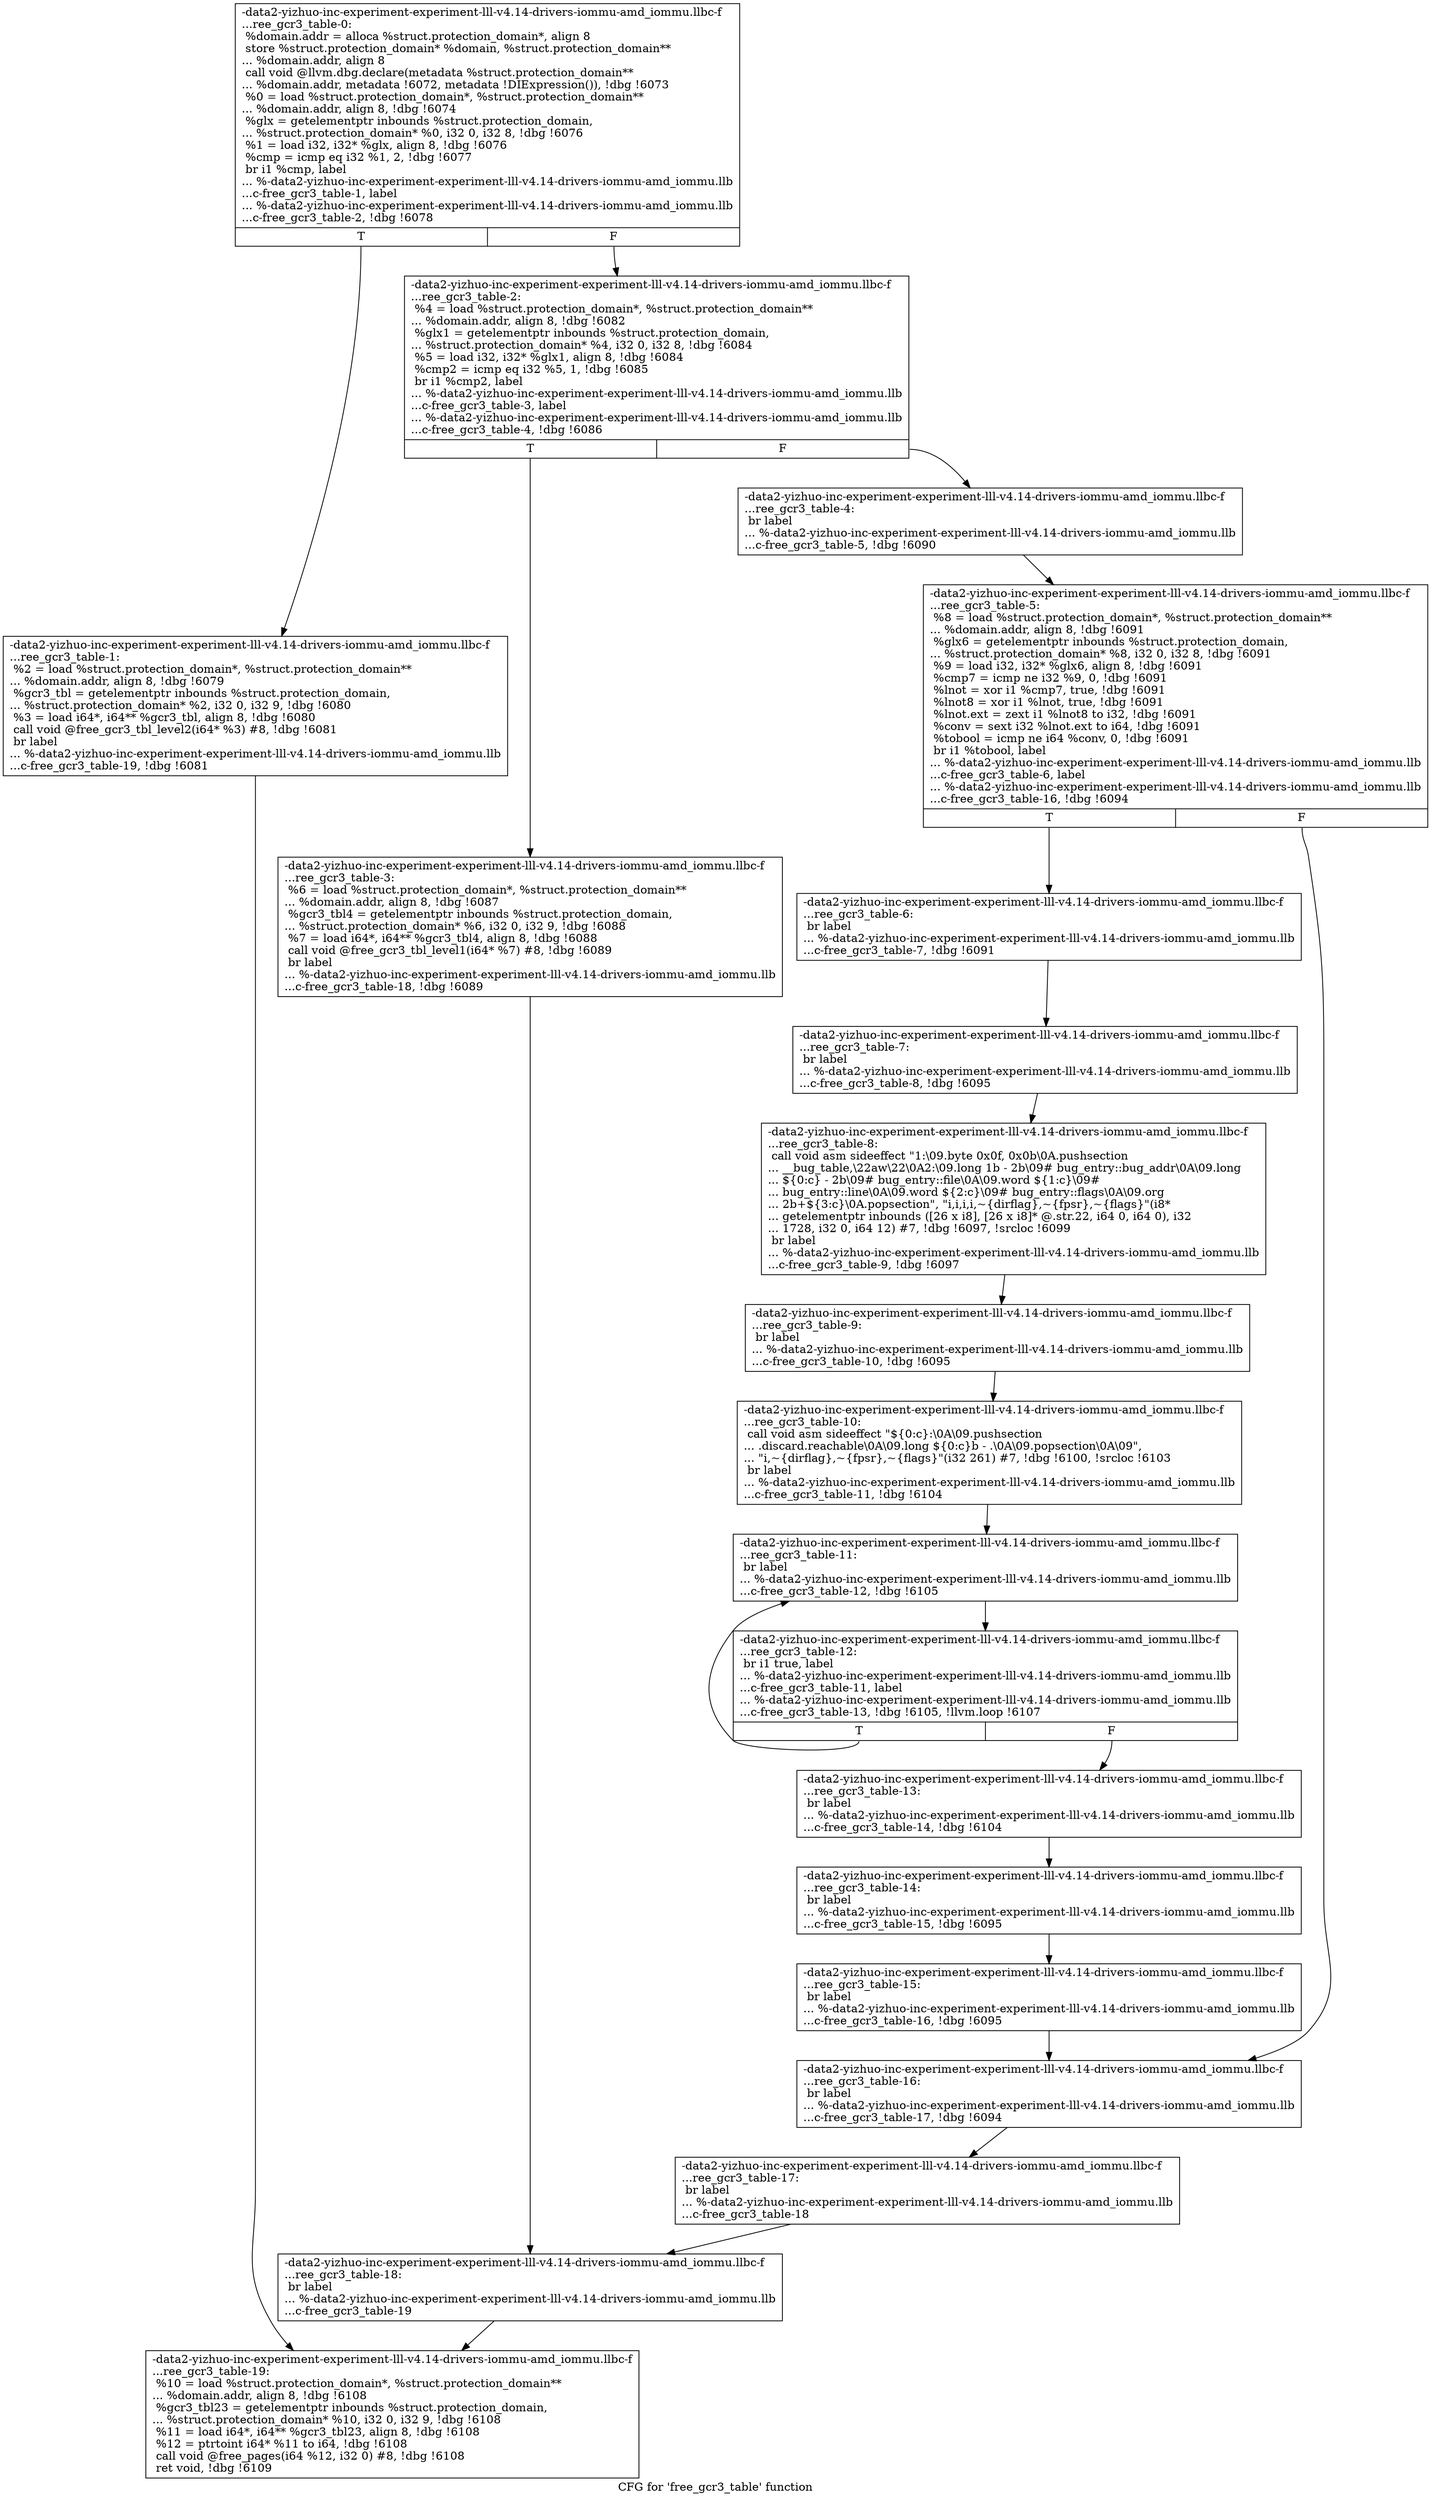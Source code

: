 digraph "CFG for 'free_gcr3_table' function" {
	label="CFG for 'free_gcr3_table' function";

	Node0x561b947a33c0 [shape=record,label="{-data2-yizhuo-inc-experiment-experiment-lll-v4.14-drivers-iommu-amd_iommu.llbc-f\l...ree_gcr3_table-0:\l  %domain.addr = alloca %struct.protection_domain*, align 8\l  store %struct.protection_domain* %domain, %struct.protection_domain**\l... %domain.addr, align 8\l  call void @llvm.dbg.declare(metadata %struct.protection_domain**\l... %domain.addr, metadata !6072, metadata !DIExpression()), !dbg !6073\l  %0 = load %struct.protection_domain*, %struct.protection_domain**\l... %domain.addr, align 8, !dbg !6074\l  %glx = getelementptr inbounds %struct.protection_domain,\l... %struct.protection_domain* %0, i32 0, i32 8, !dbg !6076\l  %1 = load i32, i32* %glx, align 8, !dbg !6076\l  %cmp = icmp eq i32 %1, 2, !dbg !6077\l  br i1 %cmp, label\l... %-data2-yizhuo-inc-experiment-experiment-lll-v4.14-drivers-iommu-amd_iommu.llb\l...c-free_gcr3_table-1, label\l... %-data2-yizhuo-inc-experiment-experiment-lll-v4.14-drivers-iommu-amd_iommu.llb\l...c-free_gcr3_table-2, !dbg !6078\l|{<s0>T|<s1>F}}"];
	Node0x561b947a33c0:s0 -> Node0x561b947a63d0;
	Node0x561b947a33c0:s1 -> Node0x561b947a6420;
	Node0x561b947a63d0 [shape=record,label="{-data2-yizhuo-inc-experiment-experiment-lll-v4.14-drivers-iommu-amd_iommu.llbc-f\l...ree_gcr3_table-1: \l  %2 = load %struct.protection_domain*, %struct.protection_domain**\l... %domain.addr, align 8, !dbg !6079\l  %gcr3_tbl = getelementptr inbounds %struct.protection_domain,\l... %struct.protection_domain* %2, i32 0, i32 9, !dbg !6080\l  %3 = load i64*, i64** %gcr3_tbl, align 8, !dbg !6080\l  call void @free_gcr3_tbl_level2(i64* %3) #8, !dbg !6081\l  br label\l... %-data2-yizhuo-inc-experiment-experiment-lll-v4.14-drivers-iommu-amd_iommu.llb\l...c-free_gcr3_table-19, !dbg !6081\l}"];
	Node0x561b947a63d0 -> Node0x561b947a6970;
	Node0x561b947a6420 [shape=record,label="{-data2-yizhuo-inc-experiment-experiment-lll-v4.14-drivers-iommu-amd_iommu.llbc-f\l...ree_gcr3_table-2: \l  %4 = load %struct.protection_domain*, %struct.protection_domain**\l... %domain.addr, align 8, !dbg !6082\l  %glx1 = getelementptr inbounds %struct.protection_domain,\l... %struct.protection_domain* %4, i32 0, i32 8, !dbg !6084\l  %5 = load i32, i32* %glx1, align 8, !dbg !6084\l  %cmp2 = icmp eq i32 %5, 1, !dbg !6085\l  br i1 %cmp2, label\l... %-data2-yizhuo-inc-experiment-experiment-lll-v4.14-drivers-iommu-amd_iommu.llb\l...c-free_gcr3_table-3, label\l... %-data2-yizhuo-inc-experiment-experiment-lll-v4.14-drivers-iommu-amd_iommu.llb\l...c-free_gcr3_table-4, !dbg !6086\l|{<s0>T|<s1>F}}"];
	Node0x561b947a6420:s0 -> Node0x561b947a6470;
	Node0x561b947a6420:s1 -> Node0x561b947a64c0;
	Node0x561b947a6470 [shape=record,label="{-data2-yizhuo-inc-experiment-experiment-lll-v4.14-drivers-iommu-amd_iommu.llbc-f\l...ree_gcr3_table-3: \l  %6 = load %struct.protection_domain*, %struct.protection_domain**\l... %domain.addr, align 8, !dbg !6087\l  %gcr3_tbl4 = getelementptr inbounds %struct.protection_domain,\l... %struct.protection_domain* %6, i32 0, i32 9, !dbg !6088\l  %7 = load i64*, i64** %gcr3_tbl4, align 8, !dbg !6088\l  call void @free_gcr3_tbl_level1(i64* %7) #8, !dbg !6089\l  br label\l... %-data2-yizhuo-inc-experiment-experiment-lll-v4.14-drivers-iommu-amd_iommu.llb\l...c-free_gcr3_table-18, !dbg !6089\l}"];
	Node0x561b947a6470 -> Node0x561b947a6920;
	Node0x561b947a64c0 [shape=record,label="{-data2-yizhuo-inc-experiment-experiment-lll-v4.14-drivers-iommu-amd_iommu.llbc-f\l...ree_gcr3_table-4: \l  br label\l... %-data2-yizhuo-inc-experiment-experiment-lll-v4.14-drivers-iommu-amd_iommu.llb\l...c-free_gcr3_table-5, !dbg !6090\l}"];
	Node0x561b947a64c0 -> Node0x561b947a6510;
	Node0x561b947a6510 [shape=record,label="{-data2-yizhuo-inc-experiment-experiment-lll-v4.14-drivers-iommu-amd_iommu.llbc-f\l...ree_gcr3_table-5: \l  %8 = load %struct.protection_domain*, %struct.protection_domain**\l... %domain.addr, align 8, !dbg !6091\l  %glx6 = getelementptr inbounds %struct.protection_domain,\l... %struct.protection_domain* %8, i32 0, i32 8, !dbg !6091\l  %9 = load i32, i32* %glx6, align 8, !dbg !6091\l  %cmp7 = icmp ne i32 %9, 0, !dbg !6091\l  %lnot = xor i1 %cmp7, true, !dbg !6091\l  %lnot8 = xor i1 %lnot, true, !dbg !6091\l  %lnot.ext = zext i1 %lnot8 to i32, !dbg !6091\l  %conv = sext i32 %lnot.ext to i64, !dbg !6091\l  %tobool = icmp ne i64 %conv, 0, !dbg !6091\l  br i1 %tobool, label\l... %-data2-yizhuo-inc-experiment-experiment-lll-v4.14-drivers-iommu-amd_iommu.llb\l...c-free_gcr3_table-6, label\l... %-data2-yizhuo-inc-experiment-experiment-lll-v4.14-drivers-iommu-amd_iommu.llb\l...c-free_gcr3_table-16, !dbg !6094\l|{<s0>T|<s1>F}}"];
	Node0x561b947a6510:s0 -> Node0x561b947a6560;
	Node0x561b947a6510:s1 -> Node0x561b947a6880;
	Node0x561b947a6560 [shape=record,label="{-data2-yizhuo-inc-experiment-experiment-lll-v4.14-drivers-iommu-amd_iommu.llbc-f\l...ree_gcr3_table-6: \l  br label\l... %-data2-yizhuo-inc-experiment-experiment-lll-v4.14-drivers-iommu-amd_iommu.llb\l...c-free_gcr3_table-7, !dbg !6091\l}"];
	Node0x561b947a6560 -> Node0x561b947a65b0;
	Node0x561b947a65b0 [shape=record,label="{-data2-yizhuo-inc-experiment-experiment-lll-v4.14-drivers-iommu-amd_iommu.llbc-f\l...ree_gcr3_table-7: \l  br label\l... %-data2-yizhuo-inc-experiment-experiment-lll-v4.14-drivers-iommu-amd_iommu.llb\l...c-free_gcr3_table-8, !dbg !6095\l}"];
	Node0x561b947a65b0 -> Node0x561b947a6600;
	Node0x561b947a6600 [shape=record,label="{-data2-yizhuo-inc-experiment-experiment-lll-v4.14-drivers-iommu-amd_iommu.llbc-f\l...ree_gcr3_table-8: \l  call void asm sideeffect \"1:\\09.byte 0x0f, 0x0b\\0A.pushsection\l... __bug_table,\\22aw\\22\\0A2:\\09.long 1b - 2b\\09# bug_entry::bug_addr\\0A\\09.long\l... $\{0:c\} - 2b\\09# bug_entry::file\\0A\\09.word $\{1:c\}\\09#\l... bug_entry::line\\0A\\09.word $\{2:c\}\\09# bug_entry::flags\\0A\\09.org\l... 2b+$\{3:c\}\\0A.popsection\", \"i,i,i,i,~\{dirflag\},~\{fpsr\},~\{flags\}\"(i8*\l... getelementptr inbounds ([26 x i8], [26 x i8]* @.str.22, i64 0, i64 0), i32\l... 1728, i32 0, i64 12) #7, !dbg !6097, !srcloc !6099\l  br label\l... %-data2-yizhuo-inc-experiment-experiment-lll-v4.14-drivers-iommu-amd_iommu.llb\l...c-free_gcr3_table-9, !dbg !6097\l}"];
	Node0x561b947a6600 -> Node0x561b947a6650;
	Node0x561b947a6650 [shape=record,label="{-data2-yizhuo-inc-experiment-experiment-lll-v4.14-drivers-iommu-amd_iommu.llbc-f\l...ree_gcr3_table-9: \l  br label\l... %-data2-yizhuo-inc-experiment-experiment-lll-v4.14-drivers-iommu-amd_iommu.llb\l...c-free_gcr3_table-10, !dbg !6095\l}"];
	Node0x561b947a6650 -> Node0x561b947a66a0;
	Node0x561b947a66a0 [shape=record,label="{-data2-yizhuo-inc-experiment-experiment-lll-v4.14-drivers-iommu-amd_iommu.llbc-f\l...ree_gcr3_table-10: \l  call void asm sideeffect \"$\{0:c\}:\\0A\\09.pushsection\l... .discard.reachable\\0A\\09.long $\{0:c\}b - .\\0A\\09.popsection\\0A\\09\",\l... \"i,~\{dirflag\},~\{fpsr\},~\{flags\}\"(i32 261) #7, !dbg !6100, !srcloc !6103\l  br label\l... %-data2-yizhuo-inc-experiment-experiment-lll-v4.14-drivers-iommu-amd_iommu.llb\l...c-free_gcr3_table-11, !dbg !6104\l}"];
	Node0x561b947a66a0 -> Node0x561b947a66f0;
	Node0x561b947a66f0 [shape=record,label="{-data2-yizhuo-inc-experiment-experiment-lll-v4.14-drivers-iommu-amd_iommu.llbc-f\l...ree_gcr3_table-11: \l  br label\l... %-data2-yizhuo-inc-experiment-experiment-lll-v4.14-drivers-iommu-amd_iommu.llb\l...c-free_gcr3_table-12, !dbg !6105\l}"];
	Node0x561b947a66f0 -> Node0x561b947a6740;
	Node0x561b947a6740 [shape=record,label="{-data2-yizhuo-inc-experiment-experiment-lll-v4.14-drivers-iommu-amd_iommu.llbc-f\l...ree_gcr3_table-12: \l  br i1 true, label\l... %-data2-yizhuo-inc-experiment-experiment-lll-v4.14-drivers-iommu-amd_iommu.llb\l...c-free_gcr3_table-11, label\l... %-data2-yizhuo-inc-experiment-experiment-lll-v4.14-drivers-iommu-amd_iommu.llb\l...c-free_gcr3_table-13, !dbg !6105, !llvm.loop !6107\l|{<s0>T|<s1>F}}"];
	Node0x561b947a6740:s0 -> Node0x561b947a66f0;
	Node0x561b947a6740:s1 -> Node0x561b947a6790;
	Node0x561b947a6790 [shape=record,label="{-data2-yizhuo-inc-experiment-experiment-lll-v4.14-drivers-iommu-amd_iommu.llbc-f\l...ree_gcr3_table-13: \l  br label\l... %-data2-yizhuo-inc-experiment-experiment-lll-v4.14-drivers-iommu-amd_iommu.llb\l...c-free_gcr3_table-14, !dbg !6104\l}"];
	Node0x561b947a6790 -> Node0x561b947a67e0;
	Node0x561b947a67e0 [shape=record,label="{-data2-yizhuo-inc-experiment-experiment-lll-v4.14-drivers-iommu-amd_iommu.llbc-f\l...ree_gcr3_table-14: \l  br label\l... %-data2-yizhuo-inc-experiment-experiment-lll-v4.14-drivers-iommu-amd_iommu.llb\l...c-free_gcr3_table-15, !dbg !6095\l}"];
	Node0x561b947a67e0 -> Node0x561b947a6830;
	Node0x561b947a6830 [shape=record,label="{-data2-yizhuo-inc-experiment-experiment-lll-v4.14-drivers-iommu-amd_iommu.llbc-f\l...ree_gcr3_table-15: \l  br label\l... %-data2-yizhuo-inc-experiment-experiment-lll-v4.14-drivers-iommu-amd_iommu.llb\l...c-free_gcr3_table-16, !dbg !6095\l}"];
	Node0x561b947a6830 -> Node0x561b947a6880;
	Node0x561b947a6880 [shape=record,label="{-data2-yizhuo-inc-experiment-experiment-lll-v4.14-drivers-iommu-amd_iommu.llbc-f\l...ree_gcr3_table-16: \l  br label\l... %-data2-yizhuo-inc-experiment-experiment-lll-v4.14-drivers-iommu-amd_iommu.llb\l...c-free_gcr3_table-17, !dbg !6094\l}"];
	Node0x561b947a6880 -> Node0x561b947a68d0;
	Node0x561b947a68d0 [shape=record,label="{-data2-yizhuo-inc-experiment-experiment-lll-v4.14-drivers-iommu-amd_iommu.llbc-f\l...ree_gcr3_table-17: \l  br label\l... %-data2-yizhuo-inc-experiment-experiment-lll-v4.14-drivers-iommu-amd_iommu.llb\l...c-free_gcr3_table-18\l}"];
	Node0x561b947a68d0 -> Node0x561b947a6920;
	Node0x561b947a6920 [shape=record,label="{-data2-yizhuo-inc-experiment-experiment-lll-v4.14-drivers-iommu-amd_iommu.llbc-f\l...ree_gcr3_table-18: \l  br label\l... %-data2-yizhuo-inc-experiment-experiment-lll-v4.14-drivers-iommu-amd_iommu.llb\l...c-free_gcr3_table-19\l}"];
	Node0x561b947a6920 -> Node0x561b947a6970;
	Node0x561b947a6970 [shape=record,label="{-data2-yizhuo-inc-experiment-experiment-lll-v4.14-drivers-iommu-amd_iommu.llbc-f\l...ree_gcr3_table-19: \l  %10 = load %struct.protection_domain*, %struct.protection_domain**\l... %domain.addr, align 8, !dbg !6108\l  %gcr3_tbl23 = getelementptr inbounds %struct.protection_domain,\l... %struct.protection_domain* %10, i32 0, i32 9, !dbg !6108\l  %11 = load i64*, i64** %gcr3_tbl23, align 8, !dbg !6108\l  %12 = ptrtoint i64* %11 to i64, !dbg !6108\l  call void @free_pages(i64 %12, i32 0) #8, !dbg !6108\l  ret void, !dbg !6109\l}"];
}
